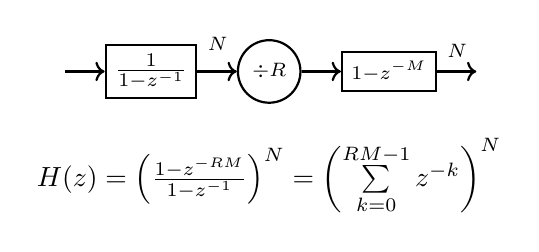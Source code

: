 \begin{tikzpicture} [start chain, node distance=5mm, thick, ->]

\node [on chain, join] {};
\node [on chain, join, draw] (I) {$\frac1{1-z^{-1}}$};
\node [on chain, join, draw, circle] (R) {$\scriptstyle\div R$};
\node [on chain, join, draw] (D) {$\scriptstyle1-z^{-M}$};
\node [on chain, join] {};

\node [anchor=west] at (I.north east) {$\scriptstyle N$};
\node [anchor=west] at (D.north east) {$\scriptstyle N$};

\node [anchor=north, yshift=-3mm] at (R.south)
    {$H(z) = \left(\frac{1-z^{-RM}}{1-z^{-1}}\right)^N
        = \left(\sum\limits_{k=0}^{RM-1}z^{-k}\right)^N$};

\end{tikzpicture}

% vim: filetype=tex:
